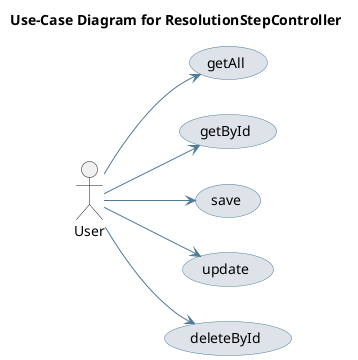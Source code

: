 @startuml
skinparam usecase {
 BackgroundColor #DEE3E9 
 BorderColor #4D7A97 
 ArrowColor #4D7A97 
}
left to right direction
title Use-Case Diagram for ResolutionStepController

actor User
usecase "getAll" as UC_getAll
User --> UC_getAll
usecase "getById" as UC_getById
User --> UC_getById
usecase "save" as UC_save
User --> UC_save
usecase "update" as UC_update
User --> UC_update
usecase "deleteById" as UC_deleteById
User --> UC_deleteById
@enduml